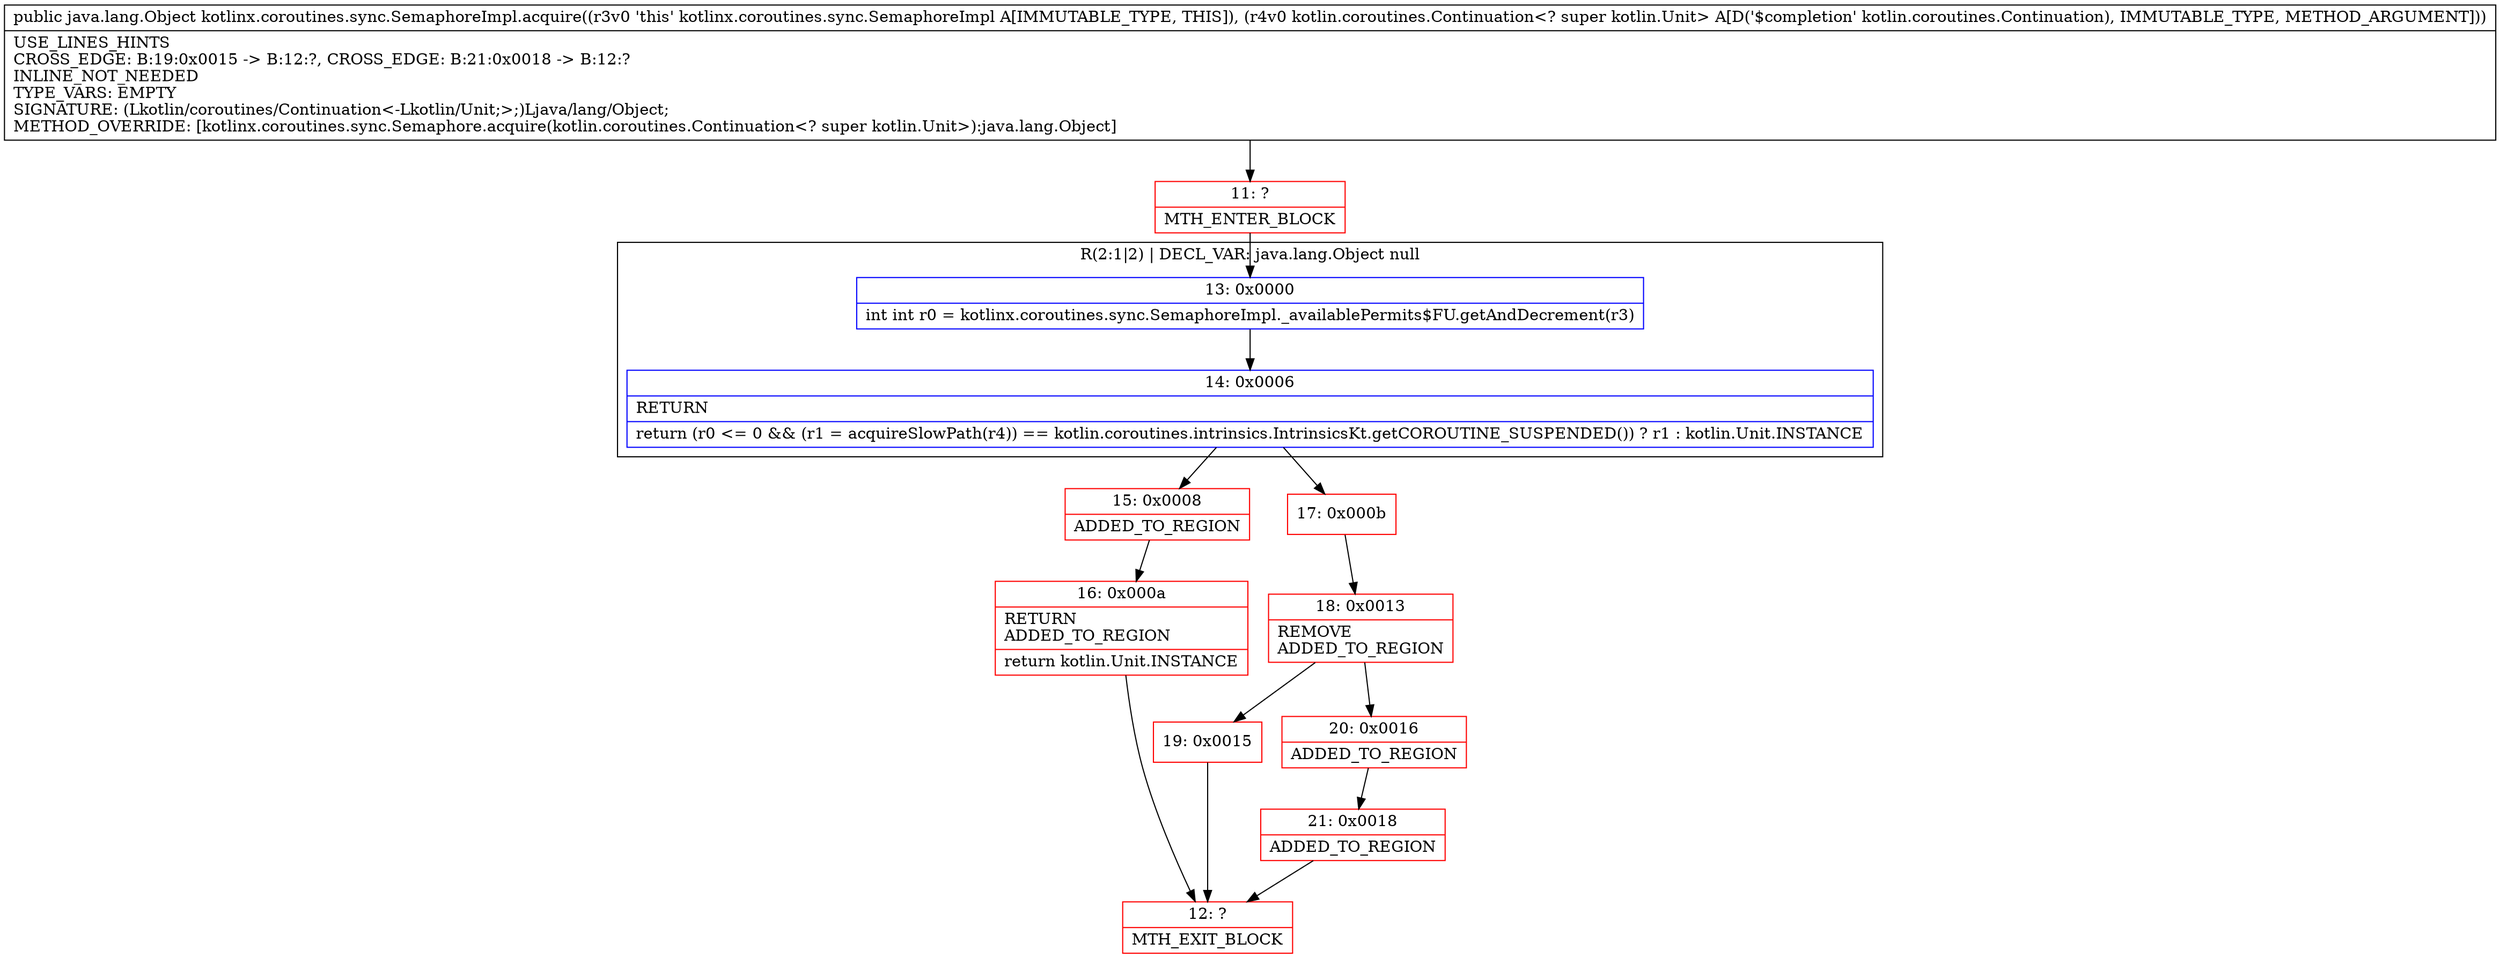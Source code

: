 digraph "CFG forkotlinx.coroutines.sync.SemaphoreImpl.acquire(Lkotlin\/coroutines\/Continuation;)Ljava\/lang\/Object;" {
subgraph cluster_Region_1259109919 {
label = "R(2:1|2) | DECL_VAR: java.lang.Object null\l";
node [shape=record,color=blue];
Node_13 [shape=record,label="{13\:\ 0x0000|int int r0 = kotlinx.coroutines.sync.SemaphoreImpl._availablePermits$FU.getAndDecrement(r3)\l}"];
Node_14 [shape=record,label="{14\:\ 0x0006|RETURN\l|return (r0 \<= 0 && (r1 = acquireSlowPath(r4)) == kotlin.coroutines.intrinsics.IntrinsicsKt.getCOROUTINE_SUSPENDED()) ? r1 : kotlin.Unit.INSTANCE\l}"];
}
Node_11 [shape=record,color=red,label="{11\:\ ?|MTH_ENTER_BLOCK\l}"];
Node_15 [shape=record,color=red,label="{15\:\ 0x0008|ADDED_TO_REGION\l}"];
Node_16 [shape=record,color=red,label="{16\:\ 0x000a|RETURN\lADDED_TO_REGION\l|return kotlin.Unit.INSTANCE\l}"];
Node_12 [shape=record,color=red,label="{12\:\ ?|MTH_EXIT_BLOCK\l}"];
Node_17 [shape=record,color=red,label="{17\:\ 0x000b}"];
Node_18 [shape=record,color=red,label="{18\:\ 0x0013|REMOVE\lADDED_TO_REGION\l}"];
Node_19 [shape=record,color=red,label="{19\:\ 0x0015}"];
Node_20 [shape=record,color=red,label="{20\:\ 0x0016|ADDED_TO_REGION\l}"];
Node_21 [shape=record,color=red,label="{21\:\ 0x0018|ADDED_TO_REGION\l}"];
MethodNode[shape=record,label="{public java.lang.Object kotlinx.coroutines.sync.SemaphoreImpl.acquire((r3v0 'this' kotlinx.coroutines.sync.SemaphoreImpl A[IMMUTABLE_TYPE, THIS]), (r4v0 kotlin.coroutines.Continuation\<? super kotlin.Unit\> A[D('$completion' kotlin.coroutines.Continuation), IMMUTABLE_TYPE, METHOD_ARGUMENT]))  | USE_LINES_HINTS\lCROSS_EDGE: B:19:0x0015 \-\> B:12:?, CROSS_EDGE: B:21:0x0018 \-\> B:12:?\lINLINE_NOT_NEEDED\lTYPE_VARS: EMPTY\lSIGNATURE: (Lkotlin\/coroutines\/Continuation\<\-Lkotlin\/Unit;\>;)Ljava\/lang\/Object;\lMETHOD_OVERRIDE: [kotlinx.coroutines.sync.Semaphore.acquire(kotlin.coroutines.Continuation\<? super kotlin.Unit\>):java.lang.Object]\l}"];
MethodNode -> Node_11;Node_13 -> Node_14;
Node_14 -> Node_15;
Node_14 -> Node_17;
Node_11 -> Node_13;
Node_15 -> Node_16;
Node_16 -> Node_12;
Node_17 -> Node_18;
Node_18 -> Node_19;
Node_18 -> Node_20;
Node_19 -> Node_12;
Node_20 -> Node_21;
Node_21 -> Node_12;
}

